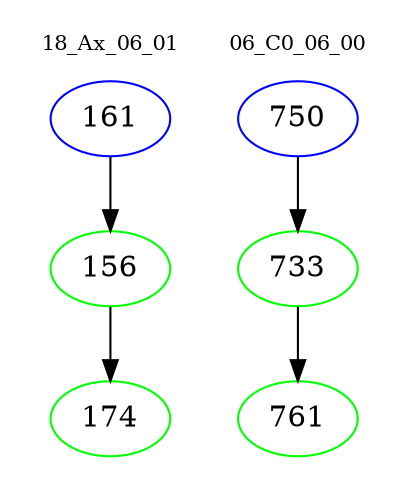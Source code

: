 digraph{
subgraph cluster_0 {
color = white
label = "18_Ax_06_01";
fontsize=10;
T0_161 [label="161", color="blue"]
T0_161 -> T0_156 [color="black"]
T0_156 [label="156", color="green"]
T0_156 -> T0_174 [color="black"]
T0_174 [label="174", color="green"]
}
subgraph cluster_1 {
color = white
label = "06_C0_06_00";
fontsize=10;
T1_750 [label="750", color="blue"]
T1_750 -> T1_733 [color="black"]
T1_733 [label="733", color="green"]
T1_733 -> T1_761 [color="black"]
T1_761 [label="761", color="green"]
}
}
